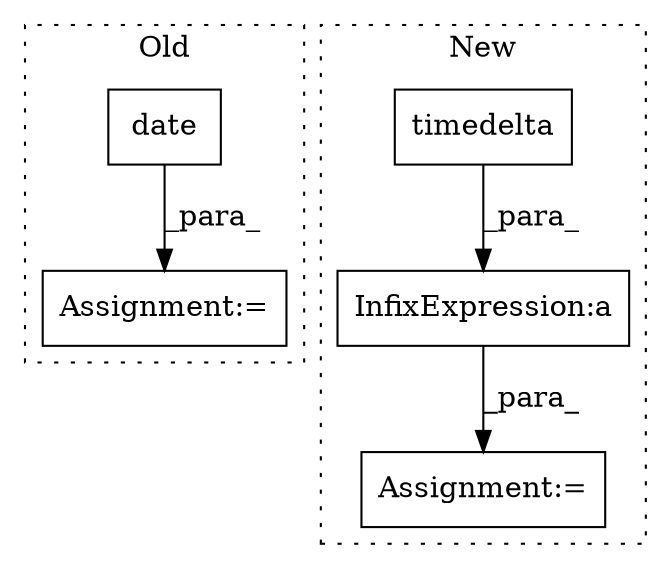 digraph G {
subgraph cluster0 {
1 [label="date" a="32" s="5938,5951" l="5,1" shape="box"];
5 [label="Assignment:=" a="7" s="5718" l="1" shape="box"];
label = "Old";
style="dotted";
}
subgraph cluster1 {
2 [label="timedelta" a="32" s="6171,6184" l="10,1" shape="box"];
3 [label="InfixExpression:a" a="27" s="6159" l="3" shape="box"];
4 [label="Assignment:=" a="7" s="6152" l="1" shape="box"];
label = "New";
style="dotted";
}
1 -> 5 [label="_para_"];
2 -> 3 [label="_para_"];
3 -> 4 [label="_para_"];
}